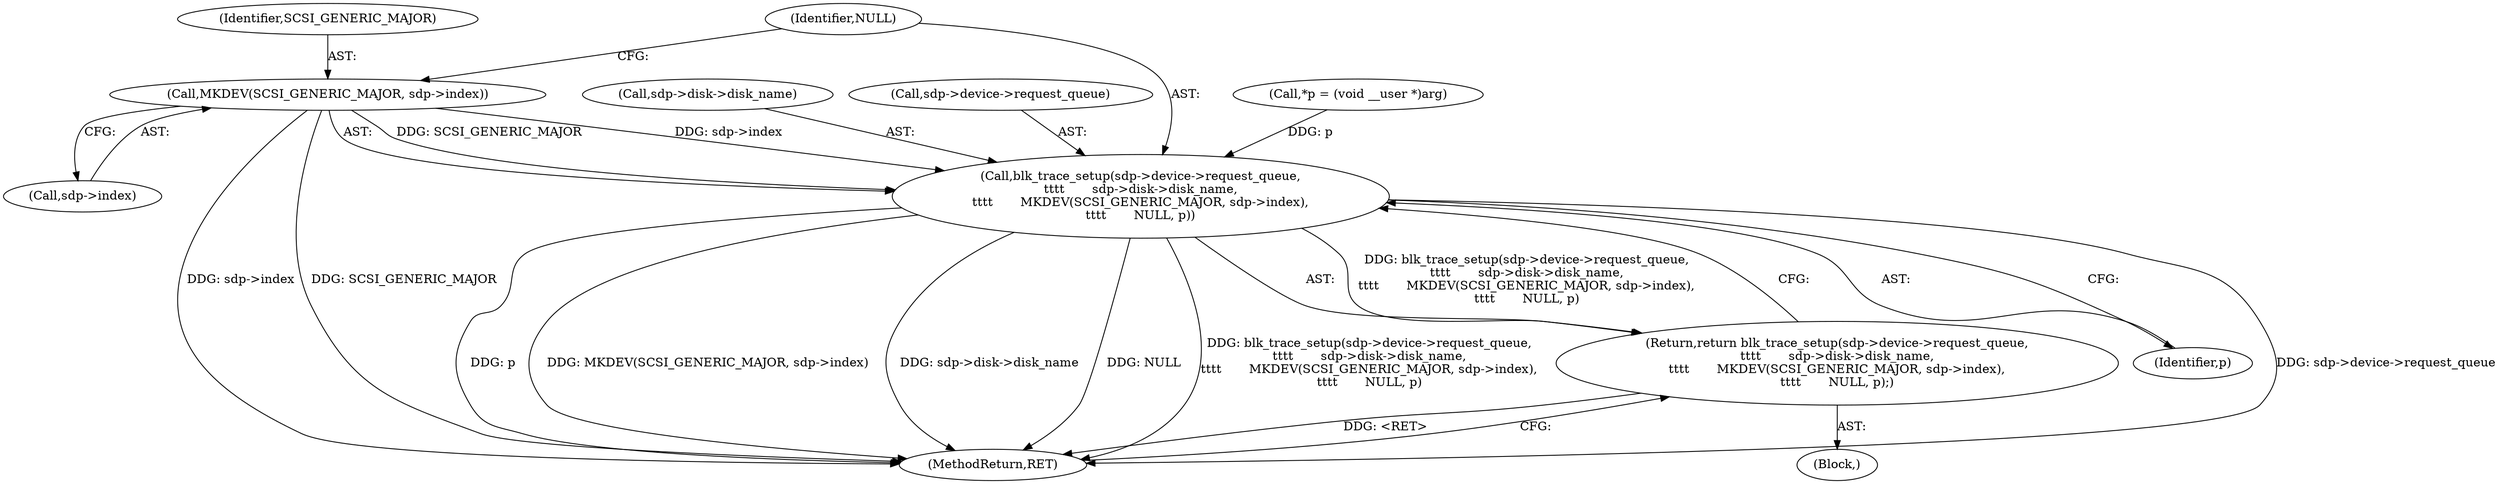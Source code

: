 digraph "0_linux_3e0097499839e0fe3af380410eababe5a47c4cf9_0@pointer" {
"1000982" [label="(Call,MKDEV(SCSI_GENERIC_MAJOR, sdp->index))"];
"1000971" [label="(Call,blk_trace_setup(sdp->device->request_queue,\n\t\t\t\t       sdp->disk->disk_name,\n\t\t\t\t       MKDEV(SCSI_GENERIC_MAJOR, sdp->index),\n\t\t\t\t       NULL, p))"];
"1000970" [label="(Return,return blk_trace_setup(sdp->device->request_queue,\n\t\t\t\t       sdp->disk->disk_name,\n\t\t\t\t       MKDEV(SCSI_GENERIC_MAJOR, sdp->index),\n\t\t\t\t       NULL, p);)"];
"1000970" [label="(Return,return blk_trace_setup(sdp->device->request_queue,\n\t\t\t\t       sdp->disk->disk_name,\n\t\t\t\t       MKDEV(SCSI_GENERIC_MAJOR, sdp->index),\n\t\t\t\t       NULL, p);)"];
"1000977" [label="(Call,sdp->disk->disk_name)"];
"1000971" [label="(Call,blk_trace_setup(sdp->device->request_queue,\n\t\t\t\t       sdp->disk->disk_name,\n\t\t\t\t       MKDEV(SCSI_GENERIC_MAJOR, sdp->index),\n\t\t\t\t       NULL, p))"];
"1000167" [label="(Block,)"];
"1000983" [label="(Identifier,SCSI_GENERIC_MAJOR)"];
"1000112" [label="(Call,*p = (void __user *)arg)"];
"1000988" [label="(Identifier,p)"];
"1000987" [label="(Identifier,NULL)"];
"1001060" [label="(MethodReturn,RET)"];
"1000972" [label="(Call,sdp->device->request_queue)"];
"1000984" [label="(Call,sdp->index)"];
"1000982" [label="(Call,MKDEV(SCSI_GENERIC_MAJOR, sdp->index))"];
"1000982" -> "1000971"  [label="AST: "];
"1000982" -> "1000984"  [label="CFG: "];
"1000983" -> "1000982"  [label="AST: "];
"1000984" -> "1000982"  [label="AST: "];
"1000987" -> "1000982"  [label="CFG: "];
"1000982" -> "1001060"  [label="DDG: sdp->index"];
"1000982" -> "1001060"  [label="DDG: SCSI_GENERIC_MAJOR"];
"1000982" -> "1000971"  [label="DDG: SCSI_GENERIC_MAJOR"];
"1000982" -> "1000971"  [label="DDG: sdp->index"];
"1000971" -> "1000970"  [label="AST: "];
"1000971" -> "1000988"  [label="CFG: "];
"1000972" -> "1000971"  [label="AST: "];
"1000977" -> "1000971"  [label="AST: "];
"1000987" -> "1000971"  [label="AST: "];
"1000988" -> "1000971"  [label="AST: "];
"1000970" -> "1000971"  [label="CFG: "];
"1000971" -> "1001060"  [label="DDG: sdp->device->request_queue"];
"1000971" -> "1001060"  [label="DDG: p"];
"1000971" -> "1001060"  [label="DDG: MKDEV(SCSI_GENERIC_MAJOR, sdp->index)"];
"1000971" -> "1001060"  [label="DDG: sdp->disk->disk_name"];
"1000971" -> "1001060"  [label="DDG: NULL"];
"1000971" -> "1001060"  [label="DDG: blk_trace_setup(sdp->device->request_queue,\n\t\t\t\t       sdp->disk->disk_name,\n\t\t\t\t       MKDEV(SCSI_GENERIC_MAJOR, sdp->index),\n\t\t\t\t       NULL, p)"];
"1000971" -> "1000970"  [label="DDG: blk_trace_setup(sdp->device->request_queue,\n\t\t\t\t       sdp->disk->disk_name,\n\t\t\t\t       MKDEV(SCSI_GENERIC_MAJOR, sdp->index),\n\t\t\t\t       NULL, p)"];
"1000112" -> "1000971"  [label="DDG: p"];
"1000970" -> "1000167"  [label="AST: "];
"1001060" -> "1000970"  [label="CFG: "];
"1000970" -> "1001060"  [label="DDG: <RET>"];
}
